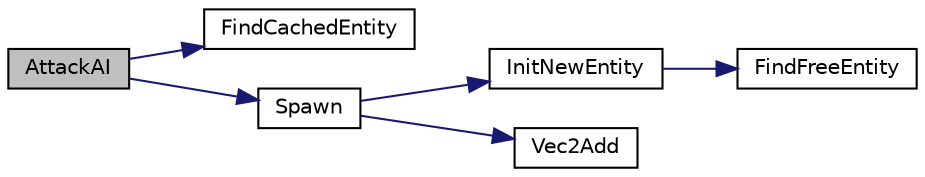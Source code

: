digraph "AttackAI"
{
  edge [fontname="Helvetica",fontsize="10",labelfontname="Helvetica",labelfontsize="10"];
  node [fontname="Helvetica",fontsize="10",shape=record];
  rankdir="LR";
  Node1 [label="AttackAI",height=0.2,width=0.4,color="black", fillcolor="grey75", style="filled", fontcolor="black"];
  Node1 -> Node2 [color="midnightblue",fontsize="10",style="solid",fontname="Helvetica"];
  Node2 [label="FindCachedEntity",height=0.2,width=0.4,color="black", fillcolor="white", style="filled",URL="$entity_8c.html#a018dc9e984dbb58b293f263775b528c6"];
  Node1 -> Node3 [color="midnightblue",fontsize="10",style="solid",fontname="Helvetica"];
  Node3 [label="Spawn",height=0.2,width=0.4,color="black", fillcolor="white", style="filled",URL="$parsepowerup_8c.html#a050ba84fee976778201dc7aff3e6ff41"];
  Node3 -> Node4 [color="midnightblue",fontsize="10",style="solid",fontname="Helvetica"];
  Node4 [label="InitNewEntity",height=0.2,width=0.4,color="black", fillcolor="white", style="filled",URL="$entity_8c.html#ad5cd21060189ddd8246414069ee01676"];
  Node4 -> Node5 [color="midnightblue",fontsize="10",style="solid",fontname="Helvetica"];
  Node5 [label="FindFreeEntity",height=0.2,width=0.4,color="black", fillcolor="white", style="filled",URL="$entity_8c.html#ace2c9f2a6fee203dab937c5e716ad7dd"];
  Node3 -> Node6 [color="midnightblue",fontsize="10",style="solid",fontname="Helvetica"];
  Node6 [label="Vec2Add",height=0.2,width=0.4,color="black", fillcolor="white", style="filled",URL="$globals_8h.html#a0b07daa7e4d5ab9bc9842dbd07ffbd1c"];
}
